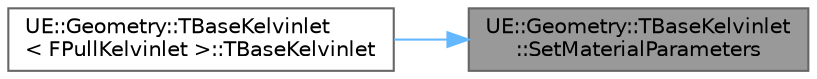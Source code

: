 digraph "UE::Geometry::TBaseKelvinlet::SetMaterialParameters"
{
 // INTERACTIVE_SVG=YES
 // LATEX_PDF_SIZE
  bgcolor="transparent";
  edge [fontname=Helvetica,fontsize=10,labelfontname=Helvetica,labelfontsize=10];
  node [fontname=Helvetica,fontsize=10,shape=box,height=0.2,width=0.4];
  rankdir="RL";
  Node1 [id="Node000001",label="UE::Geometry::TBaseKelvinlet\l::SetMaterialParameters",height=0.2,width=0.4,color="gray40", fillcolor="grey60", style="filled", fontcolor="black",tooltip=" "];
  Node1 -> Node2 [id="edge1_Node000001_Node000002",dir="back",color="steelblue1",style="solid",tooltip=" "];
  Node2 [id="Node000002",label="UE::Geometry::TBaseKelvinlet\l\< FPullKelvinlet \>::TBaseKelvinlet",height=0.2,width=0.4,color="grey40", fillcolor="white", style="filled",URL="$db/d3c/classUE_1_1Geometry_1_1TBaseKelvinlet.html#a4447b799f5347f1f762202816325b2dc",tooltip=" "];
}
